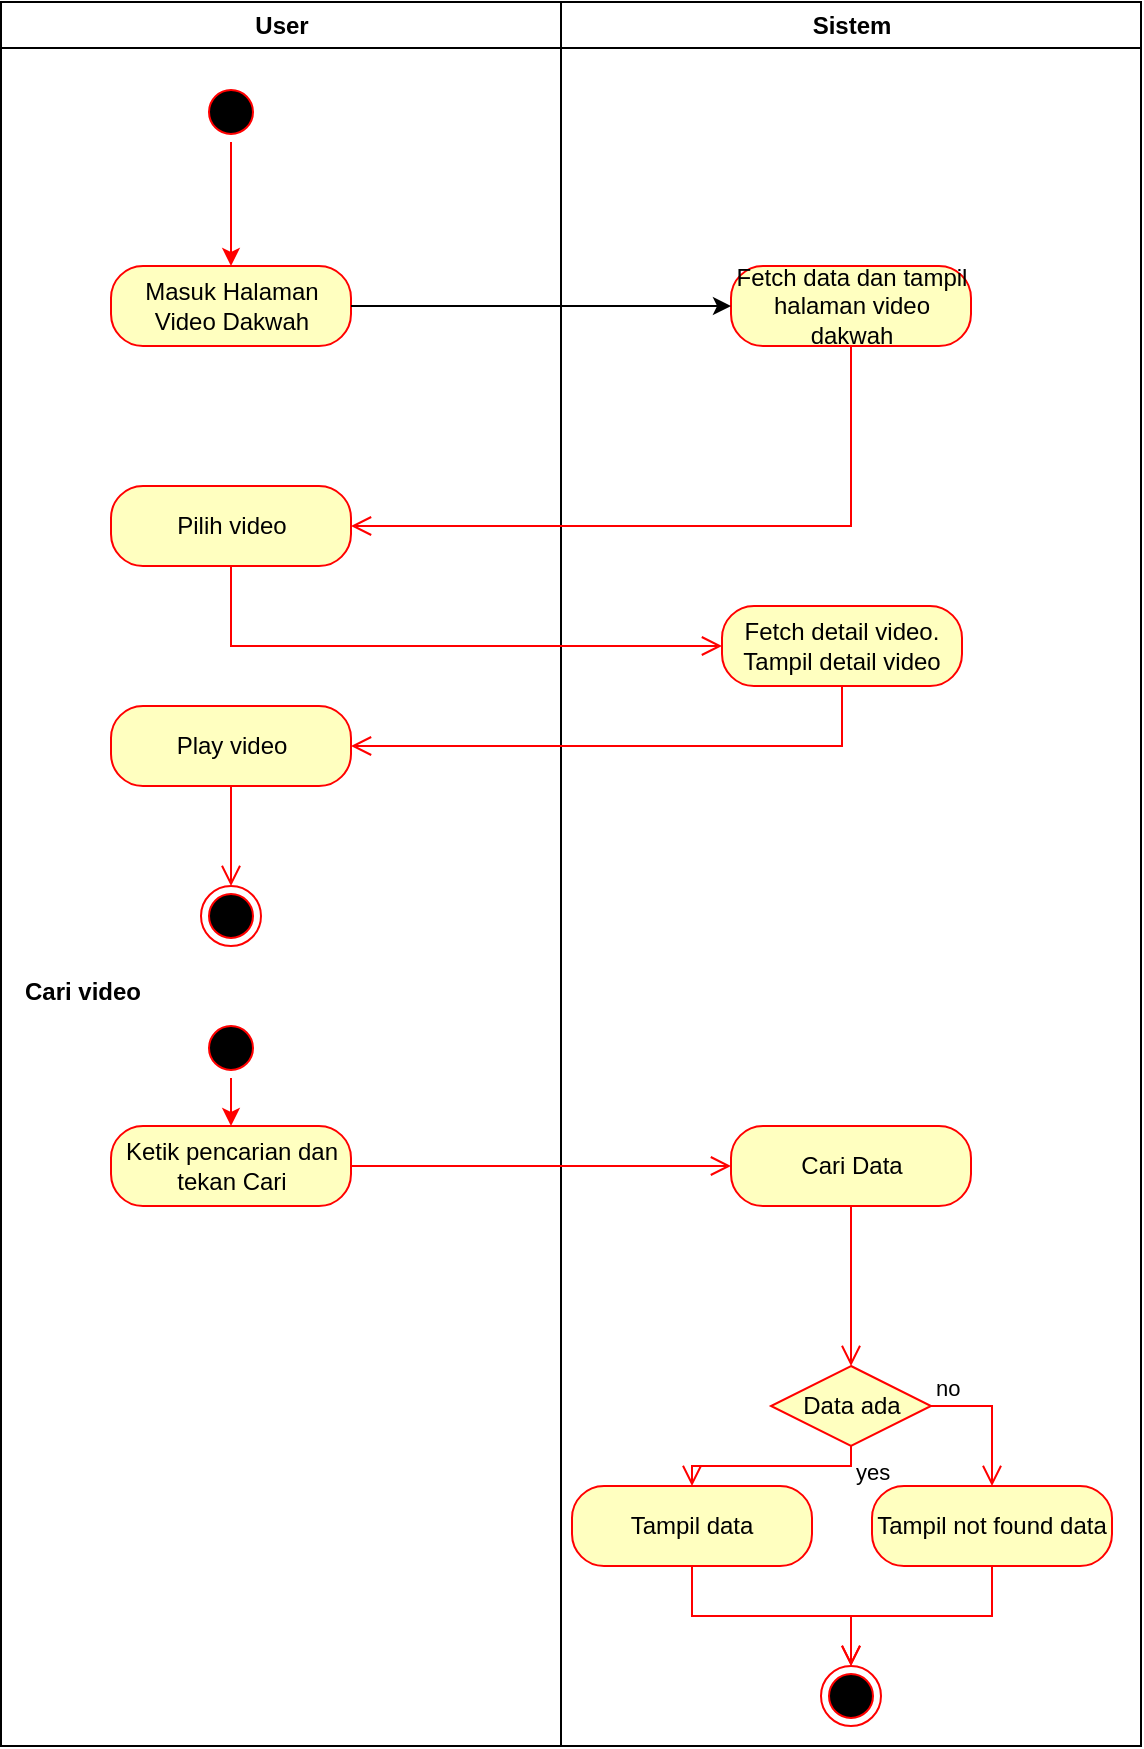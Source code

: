 <mxfile version="21.0.10" type="github">
  <diagram name="Page-1" id="e7e014a7-5840-1c2e-5031-d8a46d1fe8dd">
    <mxGraphModel dx="1706" dy="993" grid="1" gridSize="10" guides="1" tooltips="1" connect="1" arrows="1" fold="1" page="1" pageScale="1" pageWidth="1169" pageHeight="826" background="none" math="0" shadow="0">
      <root>
        <mxCell id="0" />
        <mxCell id="1" parent="0" />
        <mxCell id="2" value="User" style="swimlane;whiteSpace=wrap" parent="1" vertex="1">
          <mxGeometry x="164.5" y="128" width="280" height="872" as="geometry" />
        </mxCell>
        <mxCell id="MbIi2jLNJX29HKI8zpPr-47" style="edgeStyle=orthogonalEdgeStyle;rounded=0;orthogonalLoop=1;jettySize=auto;html=1;fillColor=#e51400;strokeColor=#FF0000;" parent="2" source="5" target="MbIi2jLNJX29HKI8zpPr-45" edge="1">
          <mxGeometry relative="1" as="geometry" />
        </mxCell>
        <mxCell id="5" value="" style="ellipse;shape=startState;fillColor=#000000;strokeColor=#ff0000;" parent="2" vertex="1">
          <mxGeometry x="100" y="40" width="30" height="30" as="geometry" />
        </mxCell>
        <mxCell id="MbIi2jLNJX29HKI8zpPr-45" value="Masuk Halaman Video Dakwah" style="rounded=1;whiteSpace=wrap;html=1;arcSize=40;fontColor=#000000;fillColor=#ffffc0;strokeColor=#ff0000;" parent="2" vertex="1">
          <mxGeometry x="55" y="132" width="120" height="40" as="geometry" />
        </mxCell>
        <mxCell id="JHvIoKxA22tCy4JFNyHD-11" value="Pilih video" style="rounded=1;whiteSpace=wrap;html=1;arcSize=40;fontColor=#000000;fillColor=#ffffc0;strokeColor=#ff0000;" vertex="1" parent="2">
          <mxGeometry x="55" y="242" width="120" height="40" as="geometry" />
        </mxCell>
        <mxCell id="JHvIoKxA22tCy4JFNyHD-15" value="Play video" style="rounded=1;whiteSpace=wrap;html=1;arcSize=40;fontColor=#000000;fillColor=#ffffc0;strokeColor=#ff0000;" vertex="1" parent="2">
          <mxGeometry x="55" y="352" width="120" height="40" as="geometry" />
        </mxCell>
        <mxCell id="JHvIoKxA22tCy4JFNyHD-16" value="" style="edgeStyle=orthogonalEdgeStyle;html=1;verticalAlign=bottom;endArrow=open;endSize=8;strokeColor=#ff0000;rounded=0;" edge="1" source="JHvIoKxA22tCy4JFNyHD-15" parent="2" target="JHvIoKxA22tCy4JFNyHD-17">
          <mxGeometry relative="1" as="geometry">
            <mxPoint x="115" y="452" as="targetPoint" />
          </mxGeometry>
        </mxCell>
        <mxCell id="JHvIoKxA22tCy4JFNyHD-17" value="" style="ellipse;html=1;shape=endState;fillColor=#000000;strokeColor=#ff0000;" vertex="1" parent="2">
          <mxGeometry x="100" y="442" width="30" height="30" as="geometry" />
        </mxCell>
        <mxCell id="JHvIoKxA22tCy4JFNyHD-18" value="Cari video" style="text;align=center;fontStyle=1;verticalAlign=middle;spacingLeft=3;spacingRight=3;strokeColor=none;rotatable=0;points=[[0,0.5],[1,0.5]];portConstraint=eastwest;html=1;" vertex="1" parent="2">
          <mxGeometry y="482" width="80" height="26" as="geometry" />
        </mxCell>
        <mxCell id="JHvIoKxA22tCy4JFNyHD-23" style="edgeStyle=orthogonalEdgeStyle;rounded=0;orthogonalLoop=1;jettySize=auto;html=1;strokeColor=#FF0000;" edge="1" parent="2" source="JHvIoKxA22tCy4JFNyHD-19" target="JHvIoKxA22tCy4JFNyHD-21">
          <mxGeometry relative="1" as="geometry" />
        </mxCell>
        <mxCell id="JHvIoKxA22tCy4JFNyHD-19" value="" style="ellipse;shape=startState;fillColor=#000000;strokeColor=#ff0000;" vertex="1" parent="2">
          <mxGeometry x="100" y="508" width="30" height="30" as="geometry" />
        </mxCell>
        <mxCell id="JHvIoKxA22tCy4JFNyHD-21" value="Ketik pencarian dan tekan Cari" style="rounded=1;whiteSpace=wrap;html=1;arcSize=40;fontColor=#000000;fillColor=#ffffc0;strokeColor=#ff0000;" vertex="1" parent="2">
          <mxGeometry x="55" y="562" width="120" height="40" as="geometry" />
        </mxCell>
        <mxCell id="3" value="Sistem" style="swimlane;whiteSpace=wrap" parent="1" vertex="1">
          <mxGeometry x="444.5" y="128" width="290" height="872" as="geometry" />
        </mxCell>
        <mxCell id="JHvIoKxA22tCy4JFNyHD-5" value="Fetch data dan tampil halaman video dakwah" style="rounded=1;whiteSpace=wrap;html=1;arcSize=40;fontColor=#000000;fillColor=#ffffc0;strokeColor=#ff0000;" vertex="1" parent="3">
          <mxGeometry x="85" y="132" width="120" height="40" as="geometry" />
        </mxCell>
        <mxCell id="JHvIoKxA22tCy4JFNyHD-13" value="Fetch detail video. Tampil detail video" style="rounded=1;whiteSpace=wrap;html=1;arcSize=40;fontColor=#000000;fillColor=#ffffc0;strokeColor=#ff0000;" vertex="1" parent="3">
          <mxGeometry x="80.5" y="302" width="120" height="40" as="geometry" />
        </mxCell>
        <mxCell id="JHvIoKxA22tCy4JFNyHD-24" value="Cari Data" style="rounded=1;whiteSpace=wrap;html=1;arcSize=40;fontColor=#000000;fillColor=#ffffc0;strokeColor=#ff0000;" vertex="1" parent="3">
          <mxGeometry x="85" y="562" width="120" height="40" as="geometry" />
        </mxCell>
        <mxCell id="JHvIoKxA22tCy4JFNyHD-25" value="" style="edgeStyle=orthogonalEdgeStyle;html=1;verticalAlign=bottom;endArrow=open;endSize=8;strokeColor=#ff0000;rounded=0;entryX=0.5;entryY=0;entryDx=0;entryDy=0;" edge="1" source="JHvIoKxA22tCy4JFNyHD-24" parent="3" target="JHvIoKxA22tCy4JFNyHD-27">
          <mxGeometry relative="1" as="geometry">
            <mxPoint x="145" y="662" as="targetPoint" />
          </mxGeometry>
        </mxCell>
        <mxCell id="JHvIoKxA22tCy4JFNyHD-27" value="Data ada " style="rhombus;whiteSpace=wrap;html=1;fontColor=#000000;fillColor=#ffffc0;strokeColor=#ff0000;" vertex="1" parent="3">
          <mxGeometry x="105" y="682" width="80" height="40" as="geometry" />
        </mxCell>
        <mxCell id="JHvIoKxA22tCy4JFNyHD-30" value="Tampil data" style="rounded=1;whiteSpace=wrap;html=1;arcSize=40;fontColor=#000000;fillColor=#ffffc0;strokeColor=#ff0000;" vertex="1" parent="3">
          <mxGeometry x="5.5" y="742" width="120" height="40" as="geometry" />
        </mxCell>
        <mxCell id="JHvIoKxA22tCy4JFNyHD-31" value="" style="edgeStyle=orthogonalEdgeStyle;html=1;verticalAlign=bottom;endArrow=open;endSize=8;strokeColor=#ff0000;rounded=0;entryX=0.5;entryY=0;entryDx=0;entryDy=0;exitX=0.5;exitY=1;exitDx=0;exitDy=0;" edge="1" source="JHvIoKxA22tCy4JFNyHD-30" parent="3" target="JHvIoKxA22tCy4JFNyHD-34">
          <mxGeometry relative="1" as="geometry">
            <mxPoint x="65.5" y="842" as="targetPoint" />
          </mxGeometry>
        </mxCell>
        <mxCell id="JHvIoKxA22tCy4JFNyHD-32" value="Tampil not found data" style="rounded=1;whiteSpace=wrap;html=1;arcSize=40;fontColor=#000000;fillColor=#ffffc0;strokeColor=#ff0000;" vertex="1" parent="3">
          <mxGeometry x="155.5" y="742" width="120" height="40" as="geometry" />
        </mxCell>
        <mxCell id="JHvIoKxA22tCy4JFNyHD-33" value="" style="edgeStyle=orthogonalEdgeStyle;html=1;verticalAlign=bottom;endArrow=open;endSize=8;strokeColor=#ff0000;rounded=0;entryX=0.5;entryY=0;entryDx=0;entryDy=0;" edge="1" source="JHvIoKxA22tCy4JFNyHD-32" parent="3" target="JHvIoKxA22tCy4JFNyHD-34">
          <mxGeometry relative="1" as="geometry">
            <mxPoint x="215.5" y="842" as="targetPoint" />
          </mxGeometry>
        </mxCell>
        <mxCell id="JHvIoKxA22tCy4JFNyHD-29" value="yes" style="edgeStyle=orthogonalEdgeStyle;html=1;align=left;verticalAlign=top;endArrow=open;endSize=8;strokeColor=#ff0000;rounded=0;" edge="1" source="JHvIoKxA22tCy4JFNyHD-27" parent="3" target="JHvIoKxA22tCy4JFNyHD-30">
          <mxGeometry x="-1" relative="1" as="geometry">
            <mxPoint x="-54.5" y="612" as="targetPoint" />
          </mxGeometry>
        </mxCell>
        <mxCell id="JHvIoKxA22tCy4JFNyHD-28" value="no" style="edgeStyle=orthogonalEdgeStyle;html=1;align=left;verticalAlign=bottom;endArrow=open;endSize=8;strokeColor=#ff0000;rounded=0;entryX=0.5;entryY=0;entryDx=0;entryDy=0;exitX=1;exitY=0.5;exitDx=0;exitDy=0;" edge="1" source="JHvIoKxA22tCy4JFNyHD-27" parent="3" target="JHvIoKxA22tCy4JFNyHD-32">
          <mxGeometry x="-1" relative="1" as="geometry">
            <mxPoint x="85.5" y="532" as="targetPoint" />
          </mxGeometry>
        </mxCell>
        <mxCell id="JHvIoKxA22tCy4JFNyHD-34" value="" style="ellipse;html=1;shape=endState;fillColor=#000000;strokeColor=#ff0000;" vertex="1" parent="3">
          <mxGeometry x="130" y="832" width="30" height="30" as="geometry" />
        </mxCell>
        <mxCell id="JHvIoKxA22tCy4JFNyHD-7" style="edgeStyle=orthogonalEdgeStyle;rounded=0;orthogonalLoop=1;jettySize=auto;html=1;entryX=0;entryY=0.5;entryDx=0;entryDy=0;" edge="1" parent="1" source="MbIi2jLNJX29HKI8zpPr-45" target="JHvIoKxA22tCy4JFNyHD-5">
          <mxGeometry relative="1" as="geometry" />
        </mxCell>
        <mxCell id="JHvIoKxA22tCy4JFNyHD-6" value="" style="edgeStyle=orthogonalEdgeStyle;html=1;verticalAlign=bottom;endArrow=open;endSize=8;strokeColor=#ff0000;rounded=0;entryX=1;entryY=0.5;entryDx=0;entryDy=0;exitX=0.5;exitY=1;exitDx=0;exitDy=0;" edge="1" source="JHvIoKxA22tCy4JFNyHD-5" parent="1" target="JHvIoKxA22tCy4JFNyHD-11">
          <mxGeometry relative="1" as="geometry">
            <mxPoint x="589.5" y="360" as="targetPoint" />
          </mxGeometry>
        </mxCell>
        <mxCell id="JHvIoKxA22tCy4JFNyHD-12" value="" style="edgeStyle=orthogonalEdgeStyle;html=1;verticalAlign=bottom;endArrow=open;endSize=8;strokeColor=#ff0000;rounded=0;entryX=0;entryY=0.5;entryDx=0;entryDy=0;exitX=0.5;exitY=1;exitDx=0;exitDy=0;" edge="1" source="JHvIoKxA22tCy4JFNyHD-11" parent="1" target="JHvIoKxA22tCy4JFNyHD-13">
          <mxGeometry relative="1" as="geometry">
            <mxPoint x="279.5" y="470" as="targetPoint" />
          </mxGeometry>
        </mxCell>
        <mxCell id="JHvIoKxA22tCy4JFNyHD-14" value="" style="edgeStyle=orthogonalEdgeStyle;html=1;verticalAlign=bottom;endArrow=open;endSize=8;strokeColor=#ff0000;rounded=0;entryX=1;entryY=0.5;entryDx=0;entryDy=0;exitX=0.5;exitY=1;exitDx=0;exitDy=0;" edge="1" source="JHvIoKxA22tCy4JFNyHD-13" parent="1" target="JHvIoKxA22tCy4JFNyHD-15">
          <mxGeometry relative="1" as="geometry">
            <mxPoint x="585" y="530" as="targetPoint" />
          </mxGeometry>
        </mxCell>
        <mxCell id="JHvIoKxA22tCy4JFNyHD-22" value="" style="edgeStyle=orthogonalEdgeStyle;html=1;verticalAlign=bottom;endArrow=open;endSize=8;strokeColor=#ff0000;rounded=0;entryX=0;entryY=0.5;entryDx=0;entryDy=0;" edge="1" source="JHvIoKxA22tCy4JFNyHD-21" parent="1" target="JHvIoKxA22tCy4JFNyHD-24">
          <mxGeometry relative="1" as="geometry">
            <mxPoint x="520" y="710" as="targetPoint" />
          </mxGeometry>
        </mxCell>
      </root>
    </mxGraphModel>
  </diagram>
</mxfile>
